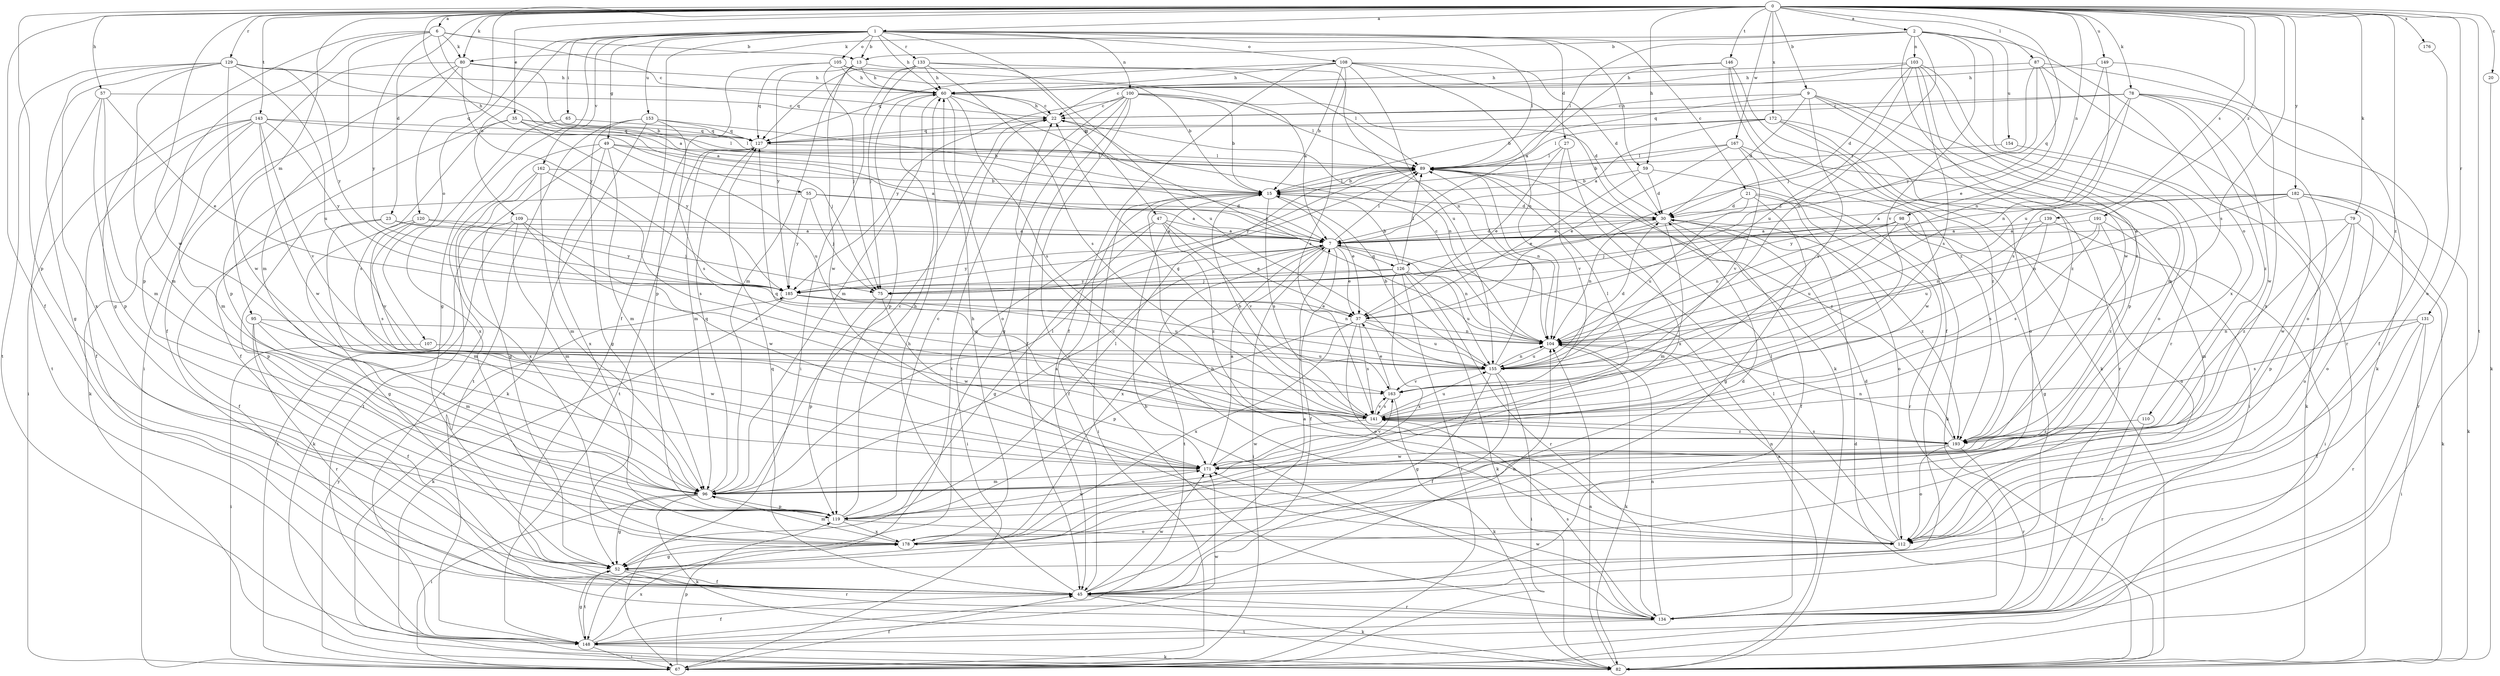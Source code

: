 strict digraph  {
0;
1;
2;
6;
7;
9;
13;
15;
20;
21;
22;
23;
27;
30;
35;
37;
45;
47;
49;
52;
55;
57;
59;
60;
65;
67;
75;
78;
79;
80;
82;
87;
89;
95;
96;
98;
100;
103;
104;
105;
107;
108;
109;
110;
112;
119;
120;
126;
127;
129;
131;
133;
134;
139;
141;
143;
146;
148;
149;
153;
154;
155;
162;
163;
167;
171;
172;
176;
178;
182;
185;
191;
193;
0 -> 1  [label=a];
0 -> 2  [label=a];
0 -> 6  [label=a];
0 -> 9  [label=b];
0 -> 20  [label=c];
0 -> 23  [label=d];
0 -> 35  [label=e];
0 -> 45  [label=f];
0 -> 55  [label=h];
0 -> 57  [label=h];
0 -> 59  [label=h];
0 -> 78  [label=k];
0 -> 79  [label=k];
0 -> 80  [label=k];
0 -> 87  [label=l];
0 -> 95  [label=m];
0 -> 98  [label=n];
0 -> 119  [label=p];
0 -> 120  [label=q];
0 -> 126  [label=q];
0 -> 129  [label=r];
0 -> 131  [label=r];
0 -> 139  [label=s];
0 -> 141  [label=s];
0 -> 143  [label=t];
0 -> 146  [label=t];
0 -> 148  [label=t];
0 -> 149  [label=u];
0 -> 167  [label=w];
0 -> 171  [label=w];
0 -> 172  [label=x];
0 -> 176  [label=x];
0 -> 182  [label=y];
0 -> 191  [label=z];
0 -> 193  [label=z];
1 -> 13  [label=b];
1 -> 21  [label=c];
1 -> 27  [label=d];
1 -> 45  [label=f];
1 -> 47  [label=g];
1 -> 49  [label=g];
1 -> 52  [label=g];
1 -> 59  [label=h];
1 -> 60  [label=h];
1 -> 65  [label=i];
1 -> 89  [label=l];
1 -> 100  [label=n];
1 -> 105  [label=o];
1 -> 107  [label=o];
1 -> 108  [label=o];
1 -> 109  [label=o];
1 -> 133  [label=r];
1 -> 153  [label=u];
1 -> 162  [label=v];
2 -> 13  [label=b];
2 -> 80  [label=k];
2 -> 89  [label=l];
2 -> 103  [label=n];
2 -> 110  [label=o];
2 -> 154  [label=u];
2 -> 155  [label=u];
2 -> 163  [label=v];
2 -> 171  [label=w];
2 -> 178  [label=x];
6 -> 7  [label=a];
6 -> 13  [label=b];
6 -> 22  [label=c];
6 -> 52  [label=g];
6 -> 80  [label=k];
6 -> 96  [label=m];
6 -> 119  [label=p];
6 -> 185  [label=y];
7 -> 30  [label=d];
7 -> 37  [label=e];
7 -> 45  [label=f];
7 -> 67  [label=i];
7 -> 75  [label=j];
7 -> 89  [label=l];
7 -> 104  [label=n];
7 -> 126  [label=q];
7 -> 148  [label=t];
7 -> 178  [label=x];
7 -> 185  [label=y];
9 -> 15  [label=b];
9 -> 22  [label=c];
9 -> 30  [label=d];
9 -> 112  [label=o];
9 -> 119  [label=p];
9 -> 141  [label=s];
9 -> 193  [label=z];
13 -> 60  [label=h];
13 -> 89  [label=l];
13 -> 96  [label=m];
13 -> 171  [label=w];
13 -> 185  [label=y];
15 -> 30  [label=d];
15 -> 37  [label=e];
15 -> 45  [label=f];
15 -> 67  [label=i];
15 -> 89  [label=l];
15 -> 141  [label=s];
20 -> 82  [label=k];
21 -> 30  [label=d];
21 -> 52  [label=g];
21 -> 112  [label=o];
21 -> 134  [label=r];
21 -> 155  [label=u];
22 -> 60  [label=h];
22 -> 104  [label=n];
22 -> 127  [label=q];
23 -> 7  [label=a];
23 -> 45  [label=f];
23 -> 96  [label=m];
23 -> 185  [label=y];
27 -> 37  [label=e];
27 -> 89  [label=l];
27 -> 163  [label=v];
27 -> 178  [label=x];
30 -> 7  [label=a];
30 -> 45  [label=f];
30 -> 96  [label=m];
30 -> 104  [label=n];
30 -> 193  [label=z];
35 -> 45  [label=f];
35 -> 75  [label=j];
35 -> 89  [label=l];
35 -> 127  [label=q];
35 -> 141  [label=s];
35 -> 185  [label=y];
37 -> 104  [label=n];
37 -> 112  [label=o];
37 -> 119  [label=p];
37 -> 141  [label=s];
37 -> 155  [label=u];
37 -> 178  [label=x];
45 -> 7  [label=a];
45 -> 60  [label=h];
45 -> 82  [label=k];
45 -> 104  [label=n];
45 -> 127  [label=q];
45 -> 134  [label=r];
45 -> 171  [label=w];
47 -> 7  [label=a];
47 -> 37  [label=e];
47 -> 52  [label=g];
47 -> 67  [label=i];
47 -> 163  [label=v];
47 -> 193  [label=z];
49 -> 7  [label=a];
49 -> 52  [label=g];
49 -> 89  [label=l];
49 -> 96  [label=m];
49 -> 148  [label=t];
49 -> 155  [label=u];
49 -> 178  [label=x];
52 -> 45  [label=f];
52 -> 134  [label=r];
52 -> 148  [label=t];
55 -> 7  [label=a];
55 -> 30  [label=d];
55 -> 75  [label=j];
55 -> 119  [label=p];
55 -> 185  [label=y];
57 -> 22  [label=c];
57 -> 37  [label=e];
57 -> 96  [label=m];
57 -> 119  [label=p];
57 -> 148  [label=t];
59 -> 15  [label=b];
59 -> 30  [label=d];
59 -> 37  [label=e];
59 -> 82  [label=k];
60 -> 22  [label=c];
60 -> 96  [label=m];
60 -> 104  [label=n];
60 -> 112  [label=o];
60 -> 119  [label=p];
60 -> 141  [label=s];
65 -> 127  [label=q];
65 -> 178  [label=x];
67 -> 45  [label=f];
67 -> 119  [label=p];
67 -> 185  [label=y];
75 -> 119  [label=p];
75 -> 171  [label=w];
78 -> 22  [label=c];
78 -> 45  [label=f];
78 -> 104  [label=n];
78 -> 112  [label=o];
78 -> 127  [label=q];
78 -> 141  [label=s];
78 -> 171  [label=w];
78 -> 193  [label=z];
79 -> 7  [label=a];
79 -> 82  [label=k];
79 -> 112  [label=o];
79 -> 119  [label=p];
79 -> 193  [label=z];
80 -> 15  [label=b];
80 -> 45  [label=f];
80 -> 60  [label=h];
80 -> 67  [label=i];
80 -> 119  [label=p];
80 -> 185  [label=y];
82 -> 7  [label=a];
82 -> 30  [label=d];
82 -> 104  [label=n];
87 -> 37  [label=e];
87 -> 60  [label=h];
87 -> 75  [label=j];
87 -> 82  [label=k];
87 -> 134  [label=r];
87 -> 185  [label=y];
89 -> 15  [label=b];
89 -> 104  [label=n];
89 -> 185  [label=y];
89 -> 193  [label=z];
95 -> 45  [label=f];
95 -> 96  [label=m];
95 -> 104  [label=n];
95 -> 134  [label=r];
95 -> 171  [label=w];
96 -> 7  [label=a];
96 -> 22  [label=c];
96 -> 52  [label=g];
96 -> 67  [label=i];
96 -> 82  [label=k];
96 -> 89  [label=l];
96 -> 119  [label=p];
96 -> 127  [label=q];
98 -> 7  [label=a];
98 -> 52  [label=g];
98 -> 75  [label=j];
98 -> 104  [label=n];
98 -> 112  [label=o];
98 -> 155  [label=u];
100 -> 15  [label=b];
100 -> 22  [label=c];
100 -> 30  [label=d];
100 -> 45  [label=f];
100 -> 52  [label=g];
100 -> 89  [label=l];
100 -> 134  [label=r];
100 -> 148  [label=t];
100 -> 185  [label=y];
103 -> 22  [label=c];
103 -> 30  [label=d];
103 -> 60  [label=h];
103 -> 96  [label=m];
103 -> 134  [label=r];
103 -> 141  [label=s];
103 -> 155  [label=u];
103 -> 193  [label=z];
104 -> 22  [label=c];
104 -> 82  [label=k];
104 -> 155  [label=u];
105 -> 7  [label=a];
105 -> 15  [label=b];
105 -> 60  [label=h];
105 -> 75  [label=j];
105 -> 119  [label=p];
105 -> 127  [label=q];
107 -> 67  [label=i];
107 -> 155  [label=u];
108 -> 15  [label=b];
108 -> 30  [label=d];
108 -> 45  [label=f];
108 -> 60  [label=h];
108 -> 82  [label=k];
108 -> 104  [label=n];
108 -> 127  [label=q];
108 -> 141  [label=s];
108 -> 155  [label=u];
109 -> 7  [label=a];
109 -> 67  [label=i];
109 -> 82  [label=k];
109 -> 96  [label=m];
109 -> 141  [label=s];
109 -> 171  [label=w];
110 -> 134  [label=r];
110 -> 193  [label=z];
112 -> 15  [label=b];
112 -> 22  [label=c];
112 -> 30  [label=d];
112 -> 89  [label=l];
112 -> 104  [label=n];
119 -> 22  [label=c];
119 -> 60  [label=h];
119 -> 89  [label=l];
119 -> 112  [label=o];
119 -> 171  [label=w];
119 -> 178  [label=x];
120 -> 7  [label=a];
120 -> 52  [label=g];
120 -> 75  [label=j];
120 -> 141  [label=s];
120 -> 163  [label=v];
126 -> 15  [label=b];
126 -> 67  [label=i];
126 -> 75  [label=j];
126 -> 82  [label=k];
126 -> 89  [label=l];
126 -> 134  [label=r];
126 -> 155  [label=u];
126 -> 178  [label=x];
126 -> 185  [label=y];
127 -> 89  [label=l];
127 -> 96  [label=m];
127 -> 148  [label=t];
129 -> 7  [label=a];
129 -> 52  [label=g];
129 -> 60  [label=h];
129 -> 96  [label=m];
129 -> 148  [label=t];
129 -> 155  [label=u];
129 -> 171  [label=w];
129 -> 178  [label=x];
129 -> 185  [label=y];
131 -> 45  [label=f];
131 -> 67  [label=i];
131 -> 104  [label=n];
131 -> 134  [label=r];
131 -> 141  [label=s];
133 -> 60  [label=h];
133 -> 67  [label=i];
133 -> 75  [label=j];
133 -> 104  [label=n];
133 -> 127  [label=q];
133 -> 141  [label=s];
133 -> 155  [label=u];
134 -> 15  [label=b];
134 -> 89  [label=l];
134 -> 104  [label=n];
134 -> 141  [label=s];
134 -> 148  [label=t];
134 -> 171  [label=w];
139 -> 7  [label=a];
139 -> 67  [label=i];
139 -> 141  [label=s];
139 -> 155  [label=u];
141 -> 15  [label=b];
141 -> 22  [label=c];
141 -> 89  [label=l];
141 -> 155  [label=u];
141 -> 163  [label=v];
141 -> 171  [label=w];
141 -> 193  [label=z];
143 -> 45  [label=f];
143 -> 67  [label=i];
143 -> 82  [label=k];
143 -> 89  [label=l];
143 -> 96  [label=m];
143 -> 127  [label=q];
143 -> 163  [label=v];
143 -> 171  [label=w];
143 -> 185  [label=y];
146 -> 7  [label=a];
146 -> 45  [label=f];
146 -> 60  [label=h];
146 -> 82  [label=k];
146 -> 193  [label=z];
148 -> 45  [label=f];
148 -> 52  [label=g];
148 -> 67  [label=i];
148 -> 82  [label=k];
148 -> 171  [label=w];
148 -> 178  [label=x];
149 -> 60  [label=h];
149 -> 104  [label=n];
149 -> 155  [label=u];
149 -> 178  [label=x];
153 -> 15  [label=b];
153 -> 52  [label=g];
153 -> 82  [label=k];
153 -> 127  [label=q];
153 -> 141  [label=s];
153 -> 148  [label=t];
154 -> 82  [label=k];
154 -> 89  [label=l];
155 -> 15  [label=b];
155 -> 30  [label=d];
155 -> 45  [label=f];
155 -> 52  [label=g];
155 -> 67  [label=i];
155 -> 89  [label=l];
155 -> 104  [label=n];
155 -> 163  [label=v];
162 -> 15  [label=b];
162 -> 96  [label=m];
162 -> 141  [label=s];
162 -> 148  [label=t];
162 -> 178  [label=x];
163 -> 37  [label=e];
163 -> 82  [label=k];
163 -> 141  [label=s];
167 -> 15  [label=b];
167 -> 37  [label=e];
167 -> 67  [label=i];
167 -> 89  [label=l];
167 -> 163  [label=v];
167 -> 171  [label=w];
171 -> 7  [label=a];
171 -> 96  [label=m];
171 -> 163  [label=v];
172 -> 7  [label=a];
172 -> 89  [label=l];
172 -> 112  [label=o];
172 -> 127  [label=q];
172 -> 134  [label=r];
172 -> 193  [label=z];
176 -> 112  [label=o];
178 -> 30  [label=d];
178 -> 52  [label=g];
178 -> 60  [label=h];
178 -> 96  [label=m];
182 -> 7  [label=a];
182 -> 30  [label=d];
182 -> 82  [label=k];
182 -> 104  [label=n];
182 -> 112  [label=o];
182 -> 134  [label=r];
182 -> 171  [label=w];
182 -> 185  [label=y];
185 -> 37  [label=e];
185 -> 82  [label=k];
185 -> 104  [label=n];
185 -> 155  [label=u];
191 -> 7  [label=a];
191 -> 96  [label=m];
191 -> 104  [label=n];
191 -> 141  [label=s];
191 -> 193  [label=z];
193 -> 104  [label=n];
193 -> 112  [label=o];
193 -> 127  [label=q];
193 -> 134  [label=r];
193 -> 141  [label=s];
193 -> 171  [label=w];
}
